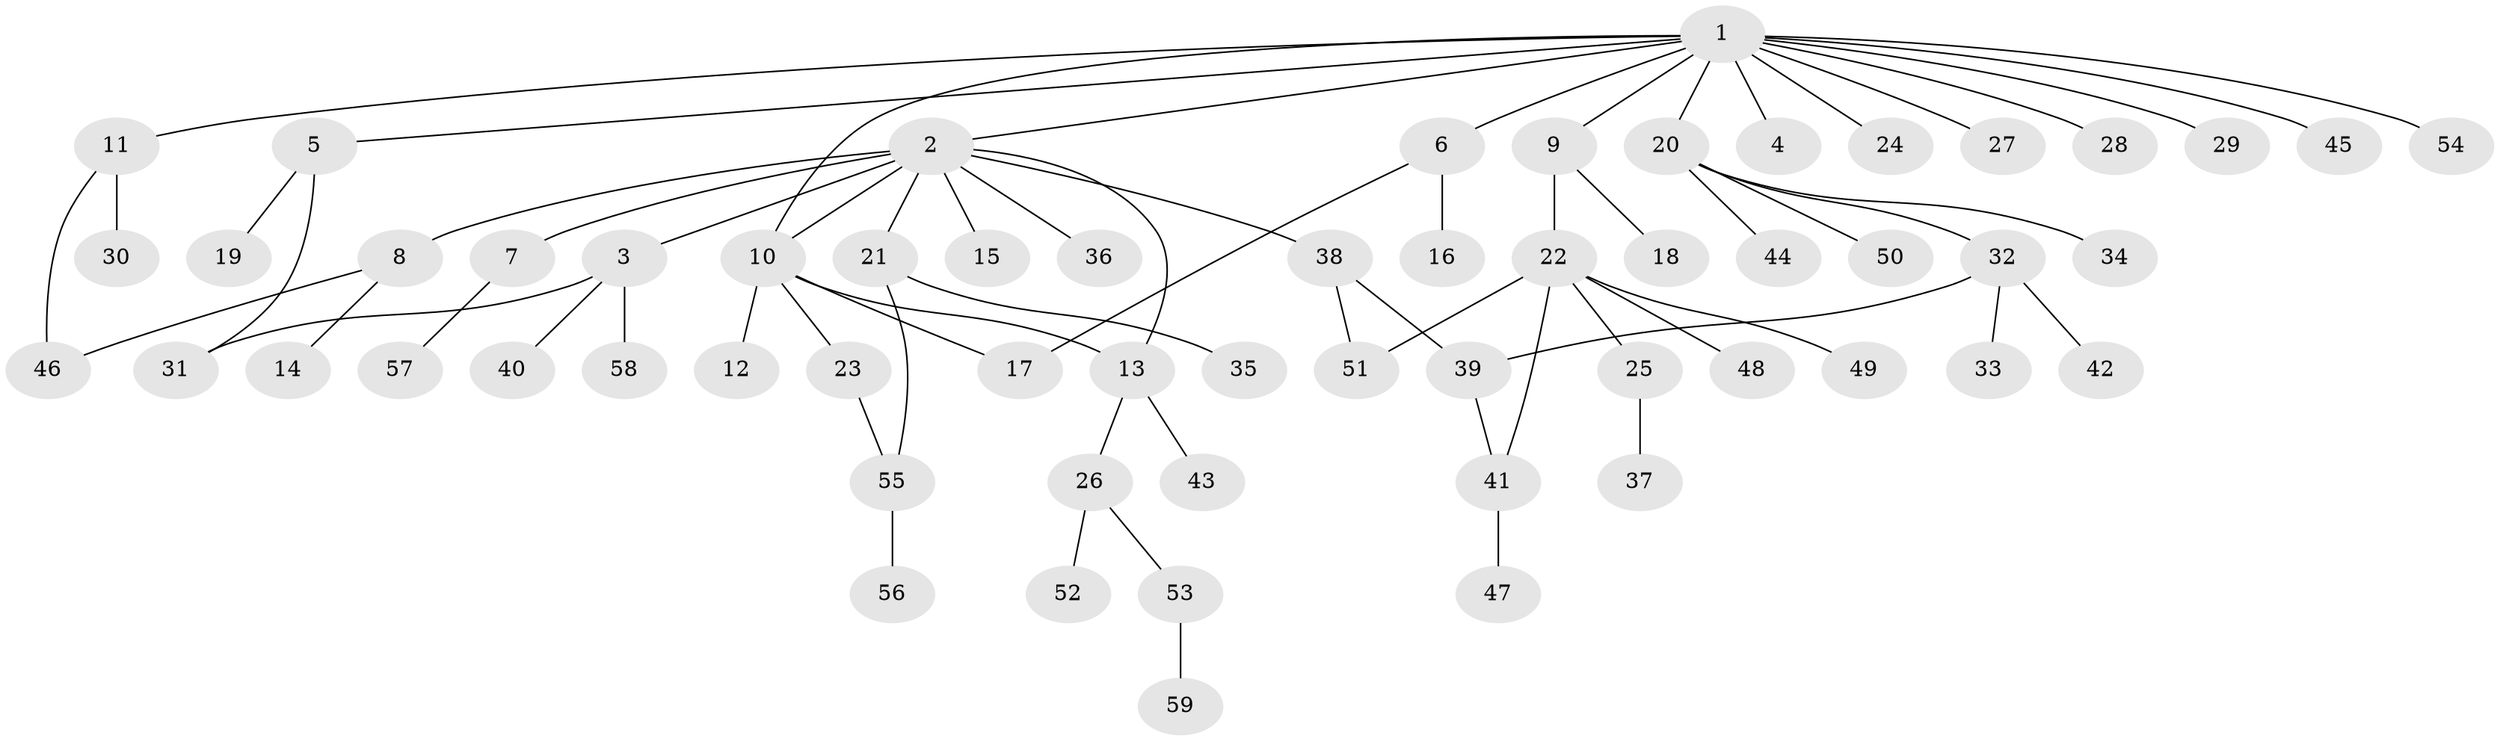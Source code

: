 // Generated by graph-tools (version 1.1) at 2025/47/03/09/25 04:47:23]
// undirected, 59 vertices, 67 edges
graph export_dot {
graph [start="1"]
  node [color=gray90,style=filled];
  1;
  2;
  3;
  4;
  5;
  6;
  7;
  8;
  9;
  10;
  11;
  12;
  13;
  14;
  15;
  16;
  17;
  18;
  19;
  20;
  21;
  22;
  23;
  24;
  25;
  26;
  27;
  28;
  29;
  30;
  31;
  32;
  33;
  34;
  35;
  36;
  37;
  38;
  39;
  40;
  41;
  42;
  43;
  44;
  45;
  46;
  47;
  48;
  49;
  50;
  51;
  52;
  53;
  54;
  55;
  56;
  57;
  58;
  59;
  1 -- 2;
  1 -- 4;
  1 -- 5;
  1 -- 6;
  1 -- 9;
  1 -- 10;
  1 -- 11;
  1 -- 20;
  1 -- 24;
  1 -- 27;
  1 -- 28;
  1 -- 29;
  1 -- 45;
  1 -- 54;
  2 -- 3;
  2 -- 7;
  2 -- 8;
  2 -- 10;
  2 -- 13;
  2 -- 15;
  2 -- 21;
  2 -- 36;
  2 -- 38;
  3 -- 31;
  3 -- 40;
  3 -- 58;
  5 -- 19;
  5 -- 31;
  6 -- 16;
  6 -- 17;
  7 -- 57;
  8 -- 14;
  8 -- 46;
  9 -- 18;
  9 -- 22;
  10 -- 12;
  10 -- 13;
  10 -- 17;
  10 -- 23;
  11 -- 30;
  11 -- 46;
  13 -- 26;
  13 -- 43;
  20 -- 32;
  20 -- 34;
  20 -- 44;
  20 -- 50;
  21 -- 35;
  21 -- 55;
  22 -- 25;
  22 -- 41;
  22 -- 48;
  22 -- 49;
  22 -- 51;
  23 -- 55;
  25 -- 37;
  26 -- 52;
  26 -- 53;
  32 -- 33;
  32 -- 39;
  32 -- 42;
  38 -- 39;
  38 -- 51;
  39 -- 41;
  41 -- 47;
  53 -- 59;
  55 -- 56;
}

